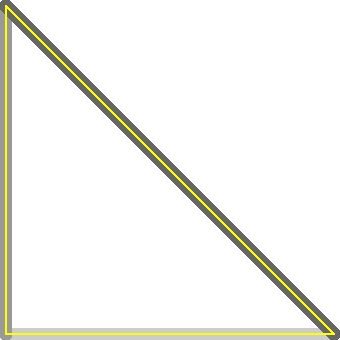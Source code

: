 size(6cm,0);

pair A=(0,0), B=(1,0), C=(0,1);

draw(A--B,.8white+6bp);
draw(A--C,.6white+6bp);
draw(B--C,.4white+6bp);

draw(A--B--C--cycle,yellow);
